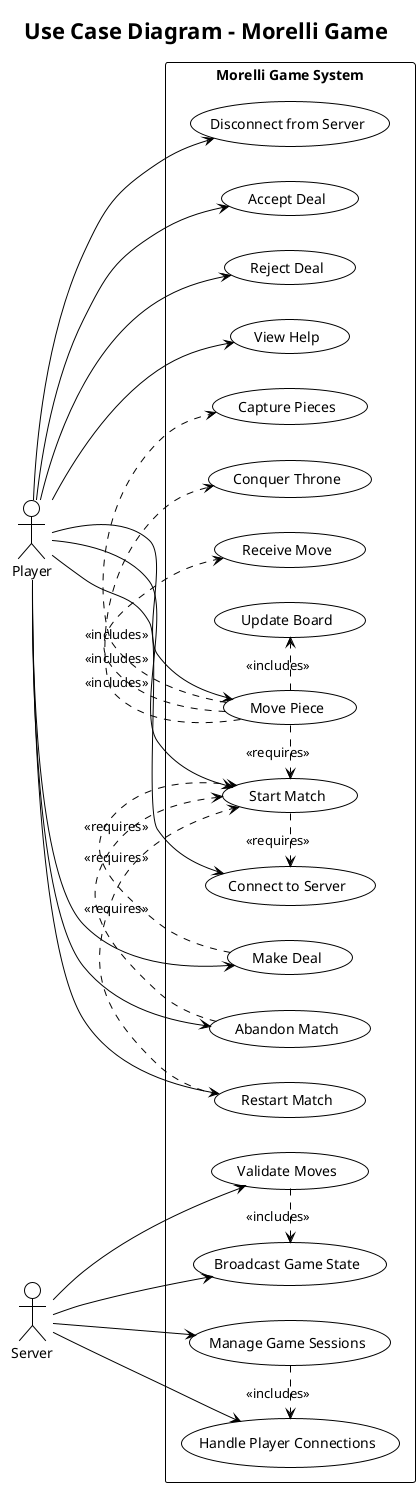 @startuml UseCaseDiagram
!theme plain
title Use Case Diagram - Morelli Game

left to right direction

actor "Player" as player
actor "Server" as server

rectangle "Morelli Game System" {
    usecase "Connect to Server" as UC1
    usecase "Disconnect from Server" as UC2
    usecase "Start Match" as UC3
    usecase "Move Piece" as UC4
    usecase "Capture Pieces" as UC5
    usecase "Conquer Throne" as UC6
    usecase "Make Deal" as UC7
    usecase "Accept Deal" as UC8
    usecase "Reject Deal" as UC9
    usecase "Abandon Match" as UC10
    usecase "Restart Match" as UC11
    usecase "View Help" as UC12
    usecase "Receive Move" as UC13
    usecase "Update Board" as UC14
    usecase "Manage Game Sessions" as UC15
    usecase "Handle Player Connections" as UC16
    usecase "Validate Moves" as UC17
    usecase "Broadcast Game State" as UC18
}

player --> UC1
player --> UC2
player --> UC3
player --> UC4
player --> UC7
player --> UC8
player --> UC9
player --> UC10
player --> UC11
player --> UC12

UC4 .> UC5 : <<includes>>
UC4 .> UC6 : <<includes>>
UC4 .> UC13 : <<includes>>
UC4 .> UC14 : <<includes>>

UC3 .> UC1 : <<requires>>
UC4 .> UC3 : <<requires>>
UC7 .> UC3 : <<requires>>
UC10 .> UC3 : <<requires>>
UC11 .> UC3 : <<requires>>

server --> UC15
server --> UC16
server --> UC17
server --> UC18

UC15 .> UC16 : <<includes>>
UC17 .> UC18 : <<includes>>

@enduml